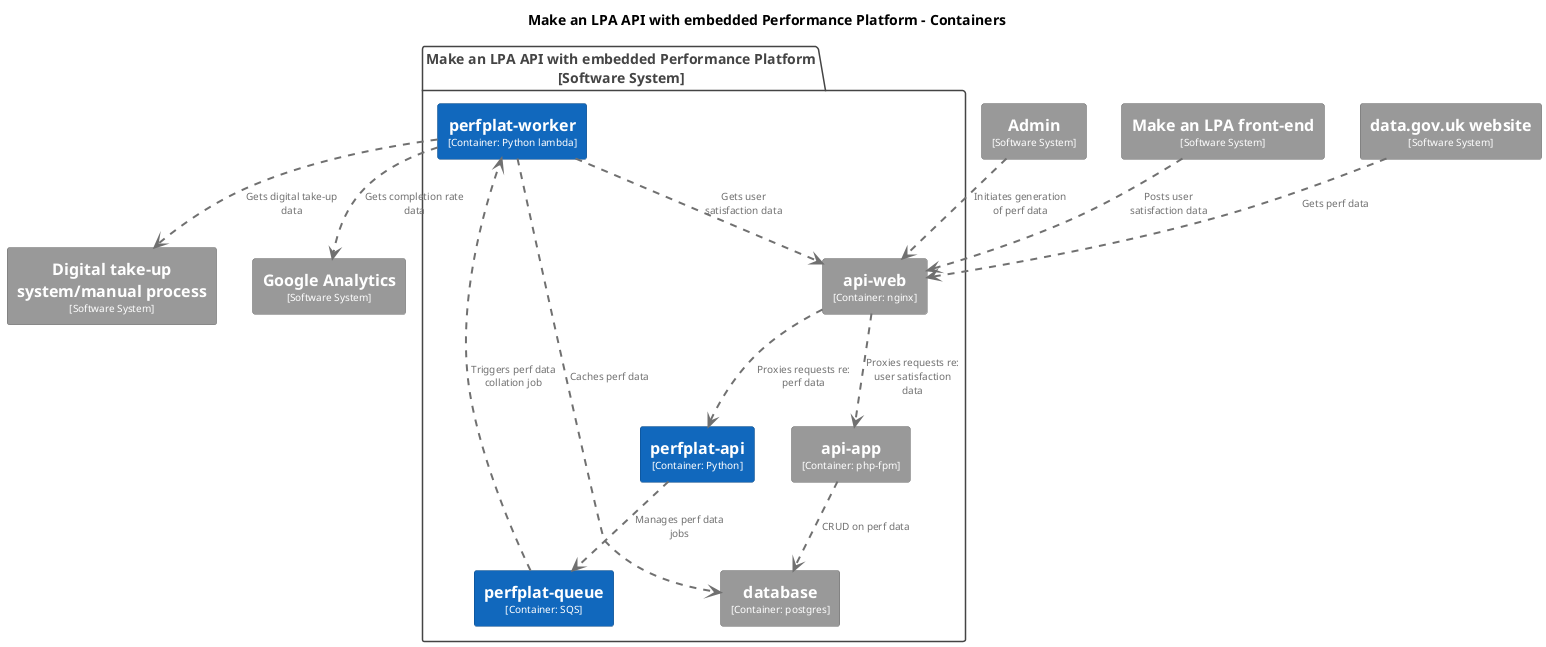 @startuml
title Make an LPA API with embedded Performance Platform - Containers

top to bottom direction

skinparam {
  shadowing false
  arrowFontSize 10
  defaultTextAlignment center
  wrapWidth 200
  maxMessageSize 100
  PackageBorderColor<<group>> #cccccc
  PackageFontColor<<group>> #cccccc
}

hide stereotype

skinparam rectangle<<5>> {
  BackgroundColor #999999
  FontColor #ffffff
  BorderColor #6b6b6b
}
skinparam rectangle<<3>> {
  BackgroundColor #999999
  FontColor #ffffff
  BorderColor #6b6b6b
}
skinparam rectangle<<6>> {
  BackgroundColor #999999
  FontColor #ffffff
  BorderColor #6b6b6b
}
skinparam rectangle<<7>> {
  BackgroundColor #999999
  FontColor #ffffff
  BorderColor #6b6b6b
}
skinparam rectangle<<10>> {
  BackgroundColor #999999
  FontColor #ffffff
  BorderColor #6b6b6b
}
skinparam rectangle<<9>> {
  BackgroundColor #999999
  FontColor #ffffff
  BorderColor #6b6b6b
}
skinparam rectangle<<4>> {
  BackgroundColor #999999
  FontColor #ffffff
  BorderColor #6b6b6b
}
skinparam rectangle<<11>> {
  BackgroundColor #999999
  FontColor #ffffff
  BorderColor #6b6b6b
}
skinparam rectangle<<12>> {
  BackgroundColor #1168bd
  FontColor #ffffff
  BorderColor #0b4884
}
skinparam rectangle<<13>> {
  BackgroundColor #1168bd
  FontColor #ffffff
  BorderColor #0b4884
}
skinparam rectangle<<14>> {
  BackgroundColor #1168bd
  FontColor #ffffff
  BorderColor #0b4884
}

rectangle "==Digital take-up system/manual process\n<size:10>[Software System]</size>" <<3>> as 3
rectangle "==data.gov.uk website\n<size:10>[Software System]</size>" <<4>> as 4
rectangle "==Admin\n<size:10>[Software System]</size>" <<5>> as 5
rectangle "==Google Analytics\n<size:10>[Software System]</size>" <<6>> as 6
rectangle "==Make an LPA front-end\n<size:10>[Software System]</size>" <<7>> as 7

package "Make an LPA API with embedded Performance Platform\n[Software System]" <<8>> {
  skinparam PackageBorderColor<<8>> #444444
  skinparam PackageFontColor<<8>> #444444

  rectangle "==api-app\n<size:10>[Container: php-fpm]</size>" <<10>> as 10
  rectangle "==database\n<size:10>[Container: postgres]</size>" <<11>> as 11
  rectangle "==perfplat-api\n<size:10>[Container: Python]</size>" <<12>> as 12
  rectangle "==perfplat-queue\n<size:10>[Container: SQS]</size>" <<13>> as 13
  rectangle "==perfplat-worker\n<size:10>[Container: Python lambda]</size>" <<14>> as 14
  rectangle "==api-web\n<size:10>[Container: nginx]</size>" <<9>> as 9
}

7 .[#707070,thickness=2].> 9 : "<color:#707070>Posts user satisfaction data"
4 .[#707070,thickness=2].> 9 : "<color:#707070>Gets perf data"
5 .[#707070,thickness=2].> 9 : "<color:#707070>Initiates generation of perf data"
9 .[#707070,thickness=2].> 10 : "<color:#707070>Proxies requests re: user satisfaction data"
9 .[#707070,thickness=2].> 12 : "<color:#707070>Proxies requests re: perf data"
10 .[#707070,thickness=2].> 11 : "<color:#707070>CRUD on perf data"
12 .[#707070,thickness=2].> 13 : "<color:#707070>Manages perf data jobs"
14 .[#707070,thickness=2].> 11 : "<color:#707070>Caches perf data"
14 .[#707070,thickness=2].> 3 : "<color:#707070>Gets digital take-up data"
13 .[#707070,thickness=2].> 14 : "<color:#707070>Triggers perf data collation job"
14 .[#707070,thickness=2].> 9 : "<color:#707070>Gets user satisfaction data"
14 .[#707070,thickness=2].> 6 : "<color:#707070>Gets completion rate data"
@enduml
